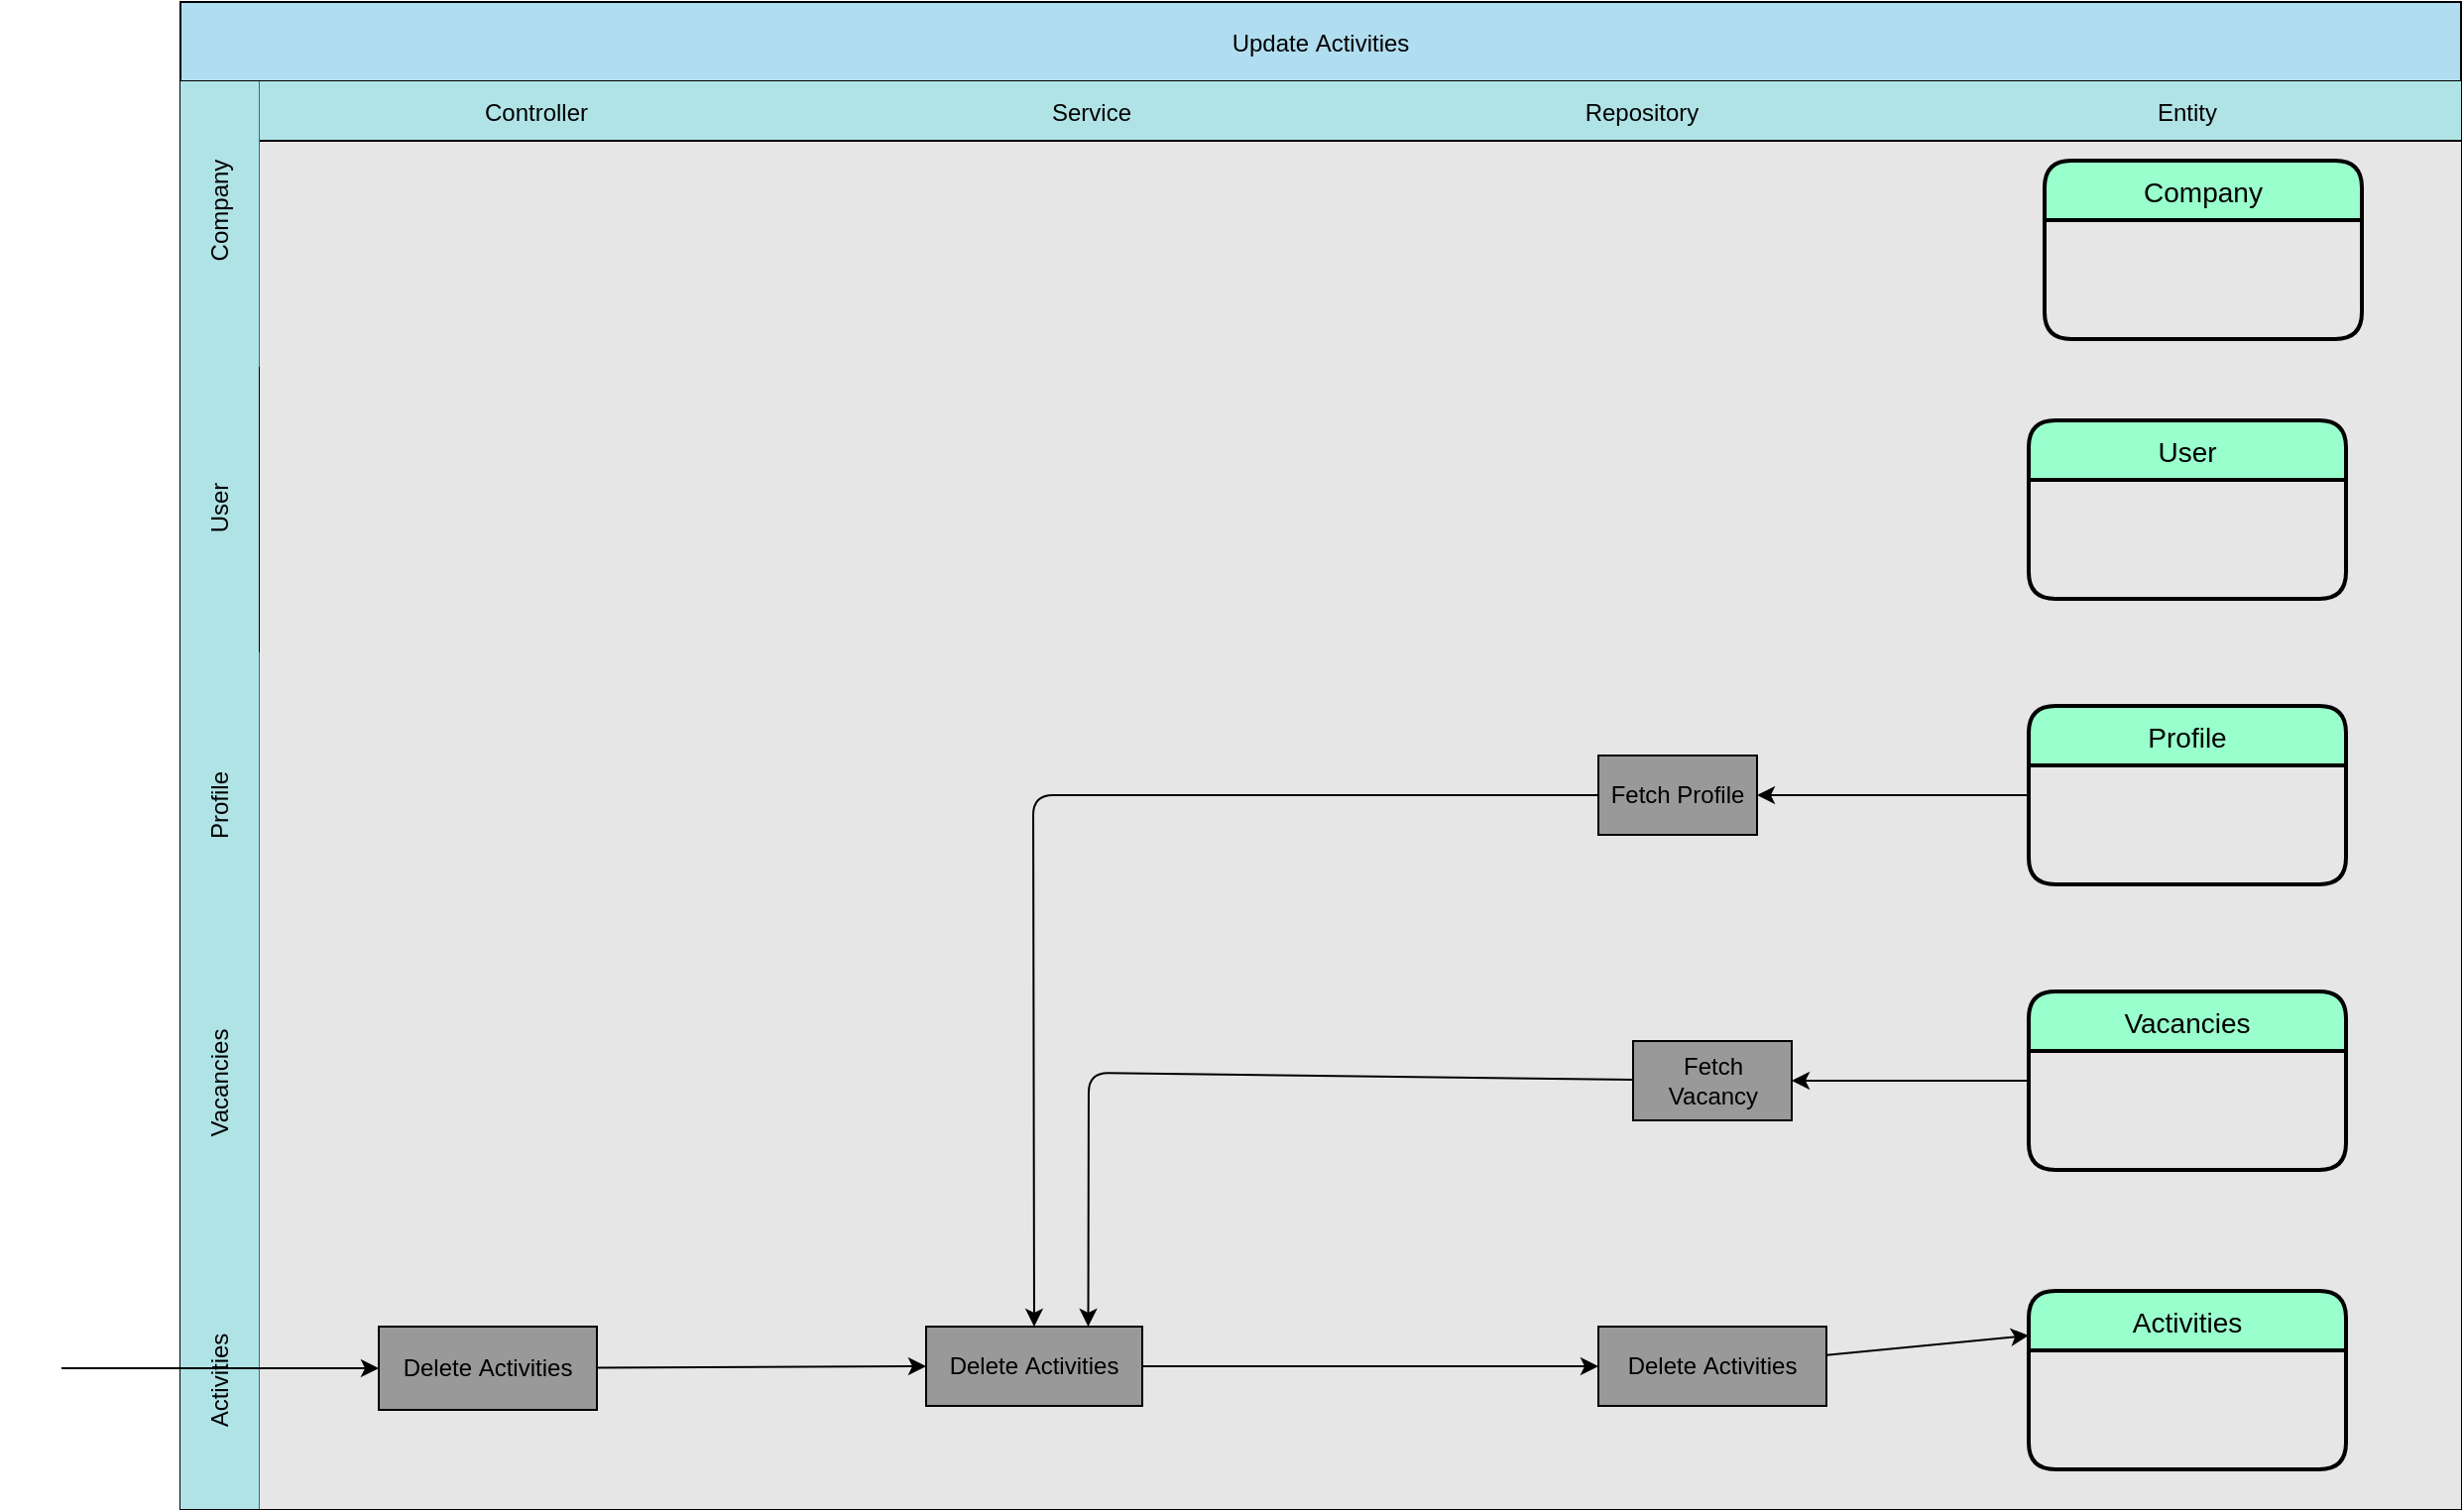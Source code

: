 <mxfile>
    <diagram id="bpcNPJghLdx8xELBjL8v" name="Page-1">
        <mxGraphModel dx="1563" dy="1671" grid="1" gridSize="10" guides="1" tooltips="1" connect="1" arrows="1" fold="1" page="1" pageScale="1" pageWidth="850" pageHeight="1100" math="0" shadow="0">
            <root>
                <mxCell id="0"/>
                <mxCell id="1" parent="0"/>
                <mxCell id="2" value="Update Activities" style="shape=table;childLayout=tableLayout;startSize=40;collapsible=0;recursiveResize=0;expand=0;fillColor=#b1ddf0;strokeColor=#000000;fontColor=#000000;" vertex="1" parent="1">
                    <mxGeometry x="-60" y="-10" width="1150" height="760" as="geometry"/>
                </mxCell>
                <mxCell id="3" value="" style="shape=tableRow;horizontal=0;swimlaneHead=0;swimlaneBody=0;top=0;left=0;bottom=0;right=0;dropTarget=0;fontStyle=0;fillColor=#b0e3e6;points=[[0,0.5],[1,0.5]];portConstraint=eastwest;startSize=40;collapsible=0;recursiveResize=0;expand=0;strokeColor=#0e8088;fontColor=#000000;" vertex="1" parent="2">
                    <mxGeometry y="40" width="1150" height="144" as="geometry"/>
                </mxCell>
                <mxCell id="4" value="Controller" style="swimlane;swimlaneHead=0;swimlaneBody=0;fontStyle=0;connectable=0;fillColor=#b0e3e6;startSize=30;collapsible=0;recursiveResize=0;expand=0;strokeColor=#000000;fontColor=#000000;swimlaneFillColor=#E6E6E6;" vertex="1" parent="3">
                    <mxGeometry x="40" width="279" height="144" as="geometry">
                        <mxRectangle width="279" height="144" as="alternateBounds"/>
                    </mxGeometry>
                </mxCell>
                <mxCell id="5" value="Service" style="swimlane;swimlaneHead=0;swimlaneBody=0;fontStyle=0;connectable=0;fillColor=#b0e3e6;startSize=30;collapsible=0;recursiveResize=0;expand=0;strokeColor=#000000;fontColor=#000000;swimlaneFillColor=#E6E6E6;" vertex="1" parent="3">
                    <mxGeometry x="319" width="281" height="144" as="geometry">
                        <mxRectangle width="281" height="144" as="alternateBounds"/>
                    </mxGeometry>
                </mxCell>
                <mxCell id="6" value="Repository" style="swimlane;swimlaneHead=0;swimlaneBody=0;fontStyle=0;connectable=0;fillColor=#b0e3e6;startSize=30;collapsible=0;recursiveResize=0;expand=0;strokeColor=#000000;fontColor=#000000;swimlaneFillColor=#E6E6E6;" vertex="1" parent="3">
                    <mxGeometry x="600" width="274" height="144" as="geometry">
                        <mxRectangle width="274" height="144" as="alternateBounds"/>
                    </mxGeometry>
                </mxCell>
                <mxCell id="8" value="Entity" style="swimlane;swimlaneHead=0;swimlaneBody=0;fontStyle=0;connectable=0;fillColor=#b0e3e6;startSize=30;collapsible=0;recursiveResize=0;expand=0;strokeColor=#000000;fontColor=#000000;swimlaneFillColor=#E6E6E6;" vertex="1" parent="3">
                    <mxGeometry x="874" width="276" height="144" as="geometry">
                        <mxRectangle width="276" height="144" as="alternateBounds"/>
                    </mxGeometry>
                </mxCell>
                <mxCell id="9" value="Company" style="swimlane;childLayout=stackLayout;horizontal=1;startSize=30;horizontalStack=0;rounded=1;fontSize=14;fontStyle=0;strokeWidth=2;resizeParent=0;resizeLast=1;shadow=0;dashed=0;align=center;fillColor=#99FFCC;strokeColor=#000000;fontColor=#000000;" vertex="1" parent="8">
                    <mxGeometry x="66" y="40" width="160" height="90" as="geometry"/>
                </mxCell>
                <mxCell id="11" value="" style="shape=tableRow;horizontal=0;swimlaneHead=0;swimlaneBody=0;top=0;left=0;bottom=0;right=0;dropTarget=0;fontStyle=0;fillColor=#b0e3e6;points=[[0,0.5],[1,0.5]];portConstraint=eastwest;startSize=40;collapsible=0;recursiveResize=0;expand=0;strokeColor=#000000;" vertex="1" parent="2">
                    <mxGeometry y="184" width="1150" height="144" as="geometry"/>
                </mxCell>
                <mxCell id="12" value="" style="swimlane;swimlaneHead=0;swimlaneBody=0;fontStyle=0;connectable=0;fillColor=none;startSize=0;collapsible=0;recursiveResize=0;expand=0;swimlaneFillColor=#E6E6E6;strokeColor=#000000;" vertex="1" parent="11">
                    <mxGeometry x="40" width="279" height="144" as="geometry">
                        <mxRectangle width="279" height="144" as="alternateBounds"/>
                    </mxGeometry>
                </mxCell>
                <mxCell id="13" value="" style="swimlane;swimlaneHead=0;swimlaneBody=0;fontStyle=0;connectable=0;fillColor=none;startSize=0;collapsible=0;recursiveResize=0;expand=0;swimlaneFillColor=#E6E6E6;strokeColor=#000000;fontColor=#000000;" vertex="1" parent="11">
                    <mxGeometry x="319" width="281" height="144" as="geometry">
                        <mxRectangle width="281" height="144" as="alternateBounds"/>
                    </mxGeometry>
                </mxCell>
                <mxCell id="14" value="" style="swimlane;swimlaneHead=0;swimlaneBody=0;fontStyle=0;connectable=0;fillColor=none;startSize=0;collapsible=0;recursiveResize=0;expand=0;swimlaneFillColor=#E6E6E6;strokeColor=#000000;" vertex="1" parent="11">
                    <mxGeometry x="600" width="274" height="144" as="geometry">
                        <mxRectangle width="274" height="144" as="alternateBounds"/>
                    </mxGeometry>
                </mxCell>
                <mxCell id="15" value="" style="swimlane;swimlaneHead=0;swimlaneBody=0;fontStyle=0;connectable=0;fillColor=none;startSize=0;collapsible=0;recursiveResize=0;expand=0;swimlaneFillColor=#E6E6E6;strokeColor=#000000;" vertex="1" parent="11">
                    <mxGeometry x="874" width="276" height="144" as="geometry">
                        <mxRectangle width="276" height="144" as="alternateBounds"/>
                    </mxGeometry>
                </mxCell>
                <mxCell id="16" value="User" style="swimlane;childLayout=stackLayout;horizontal=1;startSize=30;horizontalStack=0;rounded=1;fontSize=14;fontStyle=0;strokeWidth=2;resizeParent=0;resizeLast=1;shadow=0;dashed=0;align=center;fillColor=#99FFCC;strokeColor=#000000;fontColor=#000000;" vertex="1" parent="15">
                    <mxGeometry x="58" y="27" width="160" height="90" as="geometry"/>
                </mxCell>
                <mxCell id="17" value="" style="shape=tableRow;horizontal=0;swimlaneHead=0;swimlaneBody=0;top=0;left=0;bottom=0;right=0;dropTarget=0;fontStyle=0;fillColor=#b0e3e6;points=[[0,0.5],[1,0.5]];portConstraint=eastwest;startSize=40;collapsible=0;recursiveResize=0;expand=0;strokeColor=#0e8088;" vertex="1" parent="2">
                    <mxGeometry y="328" width="1150" height="144" as="geometry"/>
                </mxCell>
                <mxCell id="18" value="" style="swimlane;swimlaneHead=0;swimlaneBody=0;fontStyle=0;connectable=0;fillColor=none;startSize=0;collapsible=0;recursiveResize=0;expand=0;swimlaneFillColor=#E6E6E6;strokeColor=#000000;" vertex="1" parent="17">
                    <mxGeometry x="40" width="279" height="144" as="geometry">
                        <mxRectangle width="279" height="144" as="alternateBounds"/>
                    </mxGeometry>
                </mxCell>
                <mxCell id="19" value="" style="swimlane;swimlaneHead=0;swimlaneBody=0;fontStyle=0;connectable=0;fillColor=none;startSize=0;collapsible=0;recursiveResize=0;expand=0;swimlaneFillColor=#E6E6E6;strokeColor=#000000;" vertex="1" parent="17">
                    <mxGeometry x="319" width="281" height="144" as="geometry">
                        <mxRectangle width="281" height="144" as="alternateBounds"/>
                    </mxGeometry>
                </mxCell>
                <mxCell id="20" value="" style="swimlane;swimlaneHead=0;swimlaneBody=0;fontStyle=0;connectable=0;fillColor=none;startSize=0;collapsible=0;recursiveResize=0;expand=0;fontColor=#000000;swimlaneFillColor=#E6E6E6;strokeColor=#000000;" vertex="1" parent="17">
                    <mxGeometry x="600" width="274" height="144" as="geometry">
                        <mxRectangle width="274" height="144" as="alternateBounds"/>
                    </mxGeometry>
                </mxCell>
                <mxCell id="7" value="Fetch Profile" style="whiteSpace=wrap;html=1;fillColor=#999999;fontColor=#000000;" vertex="1" parent="20">
                    <mxGeometry x="115" y="52" width="80" height="40" as="geometry"/>
                </mxCell>
                <mxCell id="21" value="" style="swimlane;swimlaneHead=0;swimlaneBody=0;fontStyle=0;connectable=0;fillColor=none;startSize=0;collapsible=0;recursiveResize=0;expand=0;swimlaneFillColor=#E6E6E6;strokeColor=#000000;" vertex="1" parent="17">
                    <mxGeometry x="874" width="276" height="144" as="geometry">
                        <mxRectangle width="276" height="144" as="alternateBounds"/>
                    </mxGeometry>
                </mxCell>
                <mxCell id="22" value="Profile" style="swimlane;childLayout=stackLayout;horizontal=1;startSize=30;horizontalStack=0;rounded=1;fontSize=14;fontStyle=0;strokeWidth=2;resizeParent=0;resizeLast=1;shadow=0;dashed=0;align=center;fillColor=#99FFCC;strokeColor=#000000;fontColor=#000000;" vertex="1" parent="21">
                    <mxGeometry x="58" y="27" width="160" height="90" as="geometry"/>
                </mxCell>
                <mxCell id="10" style="edgeStyle=none;html=1;strokeColor=#000000;exitX=0;exitY=0.5;exitDx=0;exitDy=0;" edge="1" parent="17" source="22" target="7">
                    <mxGeometry relative="1" as="geometry"/>
                </mxCell>
                <mxCell id="23" value="" style="shape=tableRow;horizontal=0;swimlaneHead=0;swimlaneBody=0;top=0;left=0;bottom=0;right=0;dropTarget=0;fontStyle=0;fillColor=#b0e3e6;points=[[0,0.5],[1,0.5]];portConstraint=eastwest;startSize=40;collapsible=0;recursiveResize=0;expand=0;strokeColor=#0e8088;" vertex="1" parent="2">
                    <mxGeometry y="472" width="1150" height="144" as="geometry"/>
                </mxCell>
                <mxCell id="24" value="" style="swimlane;swimlaneHead=0;swimlaneBody=0;fontStyle=0;connectable=0;fillColor=none;startSize=0;collapsible=0;recursiveResize=0;expand=0;swimlaneFillColor=#E6E6E6;strokeColor=#000000;" vertex="1" parent="23">
                    <mxGeometry x="40" width="279" height="144" as="geometry">
                        <mxRectangle width="279" height="144" as="alternateBounds"/>
                    </mxGeometry>
                </mxCell>
                <mxCell id="26" value="" style="swimlane;swimlaneHead=0;swimlaneBody=0;fontStyle=0;connectable=0;fillColor=none;startSize=0;collapsible=0;recursiveResize=0;expand=0;swimlaneFillColor=#E6E6E6;strokeColor=#000000;" vertex="1" parent="23">
                    <mxGeometry x="319" width="281" height="144" as="geometry">
                        <mxRectangle width="281" height="144" as="alternateBounds"/>
                    </mxGeometry>
                </mxCell>
                <mxCell id="28" value="" style="swimlane;swimlaneHead=0;swimlaneBody=0;fontStyle=0;connectable=0;fillColor=none;startSize=0;collapsible=0;recursiveResize=0;expand=0;swimlaneFillColor=#E6E6E6;strokeColor=#000000;" vertex="1" parent="23">
                    <mxGeometry x="600" width="274" height="144" as="geometry">
                        <mxRectangle width="274" height="144" as="alternateBounds"/>
                    </mxGeometry>
                </mxCell>
                <mxCell id="49" value="Fetch Vacancy" style="whiteSpace=wrap;html=1;fillColor=#999999;fontColor=#000000;" vertex="1" parent="28">
                    <mxGeometry x="132.5" y="52" width="80" height="40" as="geometry"/>
                </mxCell>
                <mxCell id="30" value="" style="swimlane;swimlaneHead=0;swimlaneBody=0;fontStyle=0;connectable=0;fillColor=none;startSize=0;collapsible=0;recursiveResize=0;expand=0;swimlaneFillColor=#E6E6E6;" vertex="1" parent="23">
                    <mxGeometry x="874" width="276" height="144" as="geometry">
                        <mxRectangle width="276" height="144" as="alternateBounds"/>
                    </mxGeometry>
                </mxCell>
                <mxCell id="31" value="Vacancies" style="swimlane;childLayout=stackLayout;horizontal=1;startSize=30;horizontalStack=0;rounded=1;fontSize=14;fontStyle=0;strokeWidth=2;resizeParent=0;resizeLast=1;shadow=0;dashed=0;align=center;fillColor=#99FFCC;strokeColor=#000000;fontColor=#000000;" vertex="1" parent="30">
                    <mxGeometry x="58" y="27" width="160" height="90" as="geometry"/>
                </mxCell>
                <mxCell id="50" style="edgeStyle=none;html=1;entryX=1;entryY=0.5;entryDx=0;entryDy=0;strokeColor=#000000;" edge="1" parent="23" source="31" target="49">
                    <mxGeometry relative="1" as="geometry"/>
                </mxCell>
                <mxCell id="35" value="" style="shape=tableRow;horizontal=0;swimlaneHead=0;swimlaneBody=0;top=0;left=0;bottom=0;right=0;dropTarget=0;fontStyle=0;fillColor=#b0e3e6;points=[[0,0.5],[1,0.5]];portConstraint=eastwest;startSize=40;collapsible=0;recursiveResize=0;expand=0;strokeColor=#0e8088;" vertex="1" parent="2">
                    <mxGeometry y="616" width="1150" height="144" as="geometry"/>
                </mxCell>
                <mxCell id="36" value="" style="swimlane;swimlaneHead=0;swimlaneBody=0;fontStyle=0;connectable=0;fillColor=none;startSize=0;collapsible=0;recursiveResize=0;expand=0;swimlaneFillColor=#E6E6E6;strokeColor=#000000;" vertex="1" parent="35">
                    <mxGeometry x="40" width="279" height="144" as="geometry">
                        <mxRectangle width="279" height="144" as="alternateBounds"/>
                    </mxGeometry>
                </mxCell>
                <mxCell id="25" value="Delete&amp;nbsp;&lt;span style=&quot;&quot;&gt;Activities&lt;/span&gt;" style="whiteSpace=wrap;html=1;fillColor=#999999;fillStyle=auto;fontColor=#000000;" vertex="1" parent="36">
                    <mxGeometry x="60" y="52" width="110" height="42" as="geometry"/>
                </mxCell>
                <mxCell id="37" value="" style="swimlane;swimlaneHead=0;swimlaneBody=0;fontStyle=0;connectable=0;fillColor=none;startSize=0;collapsible=0;recursiveResize=0;expand=0;swimlaneFillColor=#E6E6E6;strokeColor=#000000;" vertex="1" parent="35">
                    <mxGeometry x="319" width="281" height="144" as="geometry">
                        <mxRectangle width="281" height="144" as="alternateBounds"/>
                    </mxGeometry>
                </mxCell>
                <mxCell id="27" value="Delete&amp;nbsp;&lt;span style=&quot;&quot;&gt;Activities&lt;/span&gt;" style="whiteSpace=wrap;html=1;fillColor=#999999;fontColor=#000000;" vertex="1" parent="37">
                    <mxGeometry x="57" y="52" width="109" height="40" as="geometry"/>
                </mxCell>
                <mxCell id="38" value="" style="swimlane;swimlaneHead=0;swimlaneBody=0;fontStyle=0;connectable=0;fillColor=none;startSize=0;collapsible=0;recursiveResize=0;expand=0;swimlaneFillColor=#E6E6E6;strokeColor=#000000;" vertex="1" parent="35">
                    <mxGeometry x="600" width="274" height="144" as="geometry">
                        <mxRectangle width="274" height="144" as="alternateBounds"/>
                    </mxGeometry>
                </mxCell>
                <mxCell id="29" value="Delete&amp;nbsp;&lt;span style=&quot;&quot;&gt;Activities&lt;/span&gt;" style="whiteSpace=wrap;html=1;fillColor=#999999;fontColor=#000000;align=center;" vertex="1" parent="38">
                    <mxGeometry x="115" y="52" width="115" height="40" as="geometry"/>
                </mxCell>
                <mxCell id="39" value="" style="swimlane;swimlaneHead=0;swimlaneBody=0;fontStyle=0;connectable=0;fillColor=none;startSize=0;collapsible=0;recursiveResize=0;expand=0;swimlaneFillColor=#E6E6E6;strokeColor=#000000;" vertex="1" parent="35">
                    <mxGeometry x="874" width="276" height="144" as="geometry">
                        <mxRectangle width="276" height="144" as="alternateBounds"/>
                    </mxGeometry>
                </mxCell>
                <mxCell id="40" value="Activities" style="swimlane;childLayout=stackLayout;horizontal=1;startSize=30;horizontalStack=0;rounded=1;fontSize=14;fontStyle=0;strokeWidth=2;resizeParent=0;resizeLast=1;shadow=0;dashed=0;align=center;fillColor=#99FFCC;strokeColor=#000000;fontColor=#000000;" vertex="1" parent="39">
                    <mxGeometry x="58" y="34" width="160" height="90" as="geometry"/>
                </mxCell>
                <mxCell id="32" style="edgeStyle=none;html=1;strokeColor=#000000;" edge="1" parent="35" source="27" target="29">
                    <mxGeometry relative="1" as="geometry"/>
                </mxCell>
                <mxCell id="33" style="edgeStyle=none;html=1;entryX=0;entryY=0.5;entryDx=0;entryDy=0;strokeColor=#000000;" edge="1" parent="35" source="25" target="27">
                    <mxGeometry relative="1" as="geometry"/>
                </mxCell>
                <mxCell id="52" style="edgeStyle=none;html=1;strokeColor=#000000;entryX=0;entryY=0.25;entryDx=0;entryDy=0;" edge="1" parent="35" source="29" target="40">
                    <mxGeometry relative="1" as="geometry">
                        <mxPoint x="940" y="72" as="targetPoint"/>
                    </mxGeometry>
                </mxCell>
                <mxCell id="41" style="edgeStyle=none;html=1;entryX=0.5;entryY=0;entryDx=0;entryDy=0;strokeColor=#000000;" edge="1" parent="2" source="7" target="27">
                    <mxGeometry relative="1" as="geometry">
                        <Array as="points">
                            <mxPoint x="430" y="400"/>
                        </Array>
                    </mxGeometry>
                </mxCell>
                <mxCell id="51" style="edgeStyle=none;html=1;entryX=0.75;entryY=0;entryDx=0;entryDy=0;strokeColor=#000000;" edge="1" parent="2" source="49" target="27">
                    <mxGeometry relative="1" as="geometry">
                        <Array as="points">
                            <mxPoint x="458" y="540"/>
                        </Array>
                    </mxGeometry>
                </mxCell>
                <mxCell id="42" value="&lt;font color=&quot;#000000&quot;&gt;Company&lt;/font&gt;" style="text;strokeColor=none;align=center;fillColor=none;html=1;verticalAlign=middle;whiteSpace=wrap;rounded=0;rotation=-90;" vertex="1" parent="1">
                    <mxGeometry x="-70" y="80" width="60" height="30" as="geometry"/>
                </mxCell>
                <mxCell id="43" value="&lt;font color=&quot;#000000&quot;&gt;User&lt;/font&gt;" style="text;strokeColor=none;align=center;fillColor=none;html=1;verticalAlign=middle;whiteSpace=wrap;rounded=0;rotation=-90;" vertex="1" parent="1">
                    <mxGeometry x="-70" y="230" width="60" height="30" as="geometry"/>
                </mxCell>
                <mxCell id="44" value="&lt;font color=&quot;#000000&quot;&gt;Profile&lt;/font&gt;" style="text;strokeColor=none;align=center;fillColor=none;html=1;verticalAlign=middle;whiteSpace=wrap;rounded=0;rotation=-90;" vertex="1" parent="1">
                    <mxGeometry x="-70" y="380" width="60" height="30" as="geometry"/>
                </mxCell>
                <mxCell id="45" value="&lt;font color=&quot;#000000&quot;&gt;Vacancies&lt;/font&gt;" style="text;strokeColor=none;align=center;fillColor=none;html=1;verticalAlign=middle;whiteSpace=wrap;rounded=0;rotation=-90;" vertex="1" parent="1">
                    <mxGeometry x="-70" y="520" width="60" height="30" as="geometry"/>
                </mxCell>
                <mxCell id="46" value="&lt;font color=&quot;#000000&quot;&gt;Activities&lt;/font&gt;" style="text;strokeColor=none;align=center;fillColor=none;html=1;verticalAlign=middle;whiteSpace=wrap;rounded=0;rotation=-90;" vertex="1" parent="1">
                    <mxGeometry x="-70" y="670" width="60" height="30" as="geometry"/>
                </mxCell>
                <mxCell id="47" style="edgeStyle=none;html=1;strokeColor=#000000;" edge="1" parent="1" source="48" target="25">
                    <mxGeometry relative="1" as="geometry"/>
                </mxCell>
                <mxCell id="48" value="&lt;font color=&quot;#ffffff&quot;&gt;Actor&lt;/font&gt;" style="shape=umlActor;verticalLabelPosition=bottom;verticalAlign=top;html=1;outlineConnect=0;strokeColor=#FFFFFF;fillColor=none;" vertex="1" parent="1">
                    <mxGeometry x="-150" y="649" width="30" height="60" as="geometry"/>
                </mxCell>
            </root>
        </mxGraphModel>
    </diagram>
</mxfile>
